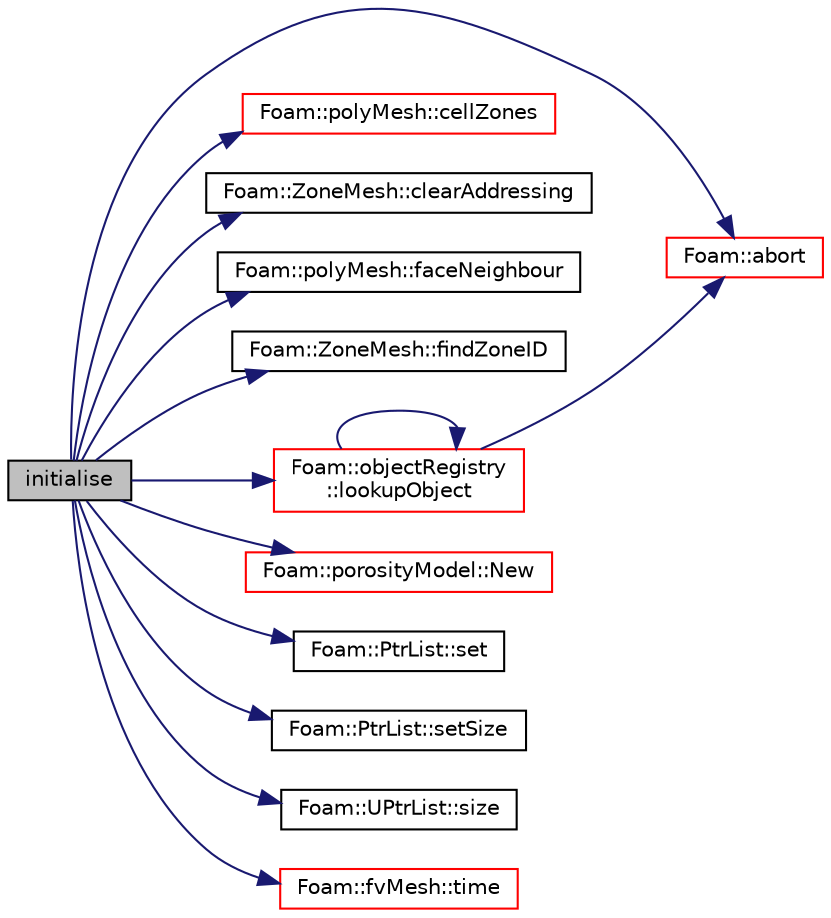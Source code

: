 digraph "initialise"
{
  bgcolor="transparent";
  edge [fontname="Helvetica",fontsize="10",labelfontname="Helvetica",labelfontsize="10"];
  node [fontname="Helvetica",fontsize="10",shape=record];
  rankdir="LR";
  Node143 [label="initialise",height=0.2,width=0.4,color="black", fillcolor="grey75", style="filled", fontcolor="black"];
  Node143 -> Node144 [color="midnightblue",fontsize="10",style="solid",fontname="Helvetica"];
  Node144 [label="Foam::abort",height=0.2,width=0.4,color="red",URL="$a21851.html#a447107a607d03e417307c203fa5fb44b"];
  Node143 -> Node189 [color="midnightblue",fontsize="10",style="solid",fontname="Helvetica"];
  Node189 [label="Foam::polyMesh::cellZones",height=0.2,width=0.4,color="red",URL="$a28565.html#a935f422baa4405e3bb1d9e230b08f824",tooltip="Return cell zone mesh. "];
  Node143 -> Node192 [color="midnightblue",fontsize="10",style="solid",fontname="Helvetica"];
  Node192 [label="Foam::ZoneMesh::clearAddressing",height=0.2,width=0.4,color="black",URL="$a28677.html#aac1ee7169044dccb262b78097d6ab1a8",tooltip="Clear addressing. "];
  Node143 -> Node193 [color="midnightblue",fontsize="10",style="solid",fontname="Helvetica"];
  Node193 [label="Foam::polyMesh::faceNeighbour",height=0.2,width=0.4,color="black",URL="$a28565.html#a9fb57b52c700ed61f09ada65412d13e3",tooltip="Return face neighbour. "];
  Node143 -> Node194 [color="midnightblue",fontsize="10",style="solid",fontname="Helvetica"];
  Node194 [label="Foam::ZoneMesh::findZoneID",height=0.2,width=0.4,color="black",URL="$a28677.html#a13d1a124b375b062a1c226196db8b486",tooltip="Find zone index given a name. "];
  Node143 -> Node195 [color="midnightblue",fontsize="10",style="solid",fontname="Helvetica"];
  Node195 [label="Foam::objectRegistry\l::lookupObject",height=0.2,width=0.4,color="red",URL="$a27433.html#a8b49296f8410366342c524250612c2aa",tooltip="Lookup and return the object of the given Type. "];
  Node195 -> Node144 [color="midnightblue",fontsize="10",style="solid",fontname="Helvetica"];
  Node195 -> Node195 [color="midnightblue",fontsize="10",style="solid",fontname="Helvetica"];
  Node143 -> Node201 [color="midnightblue",fontsize="10",style="solid",fontname="Helvetica"];
  Node201 [label="Foam::porosityModel::New",height=0.2,width=0.4,color="red",URL="$a22701.html#a9a40a421957a170cd3957011d00952c1",tooltip="Selector. "];
  Node143 -> Node374 [color="midnightblue",fontsize="10",style="solid",fontname="Helvetica"];
  Node374 [label="Foam::PtrList::set",height=0.2,width=0.4,color="black",URL="$a27029.html#a2d4fe99e7a41d6359b3c1946995622a0",tooltip="Is element set. "];
  Node143 -> Node311 [color="midnightblue",fontsize="10",style="solid",fontname="Helvetica"];
  Node311 [label="Foam::PtrList::setSize",height=0.2,width=0.4,color="black",URL="$a27029.html#aedb985ffeaf1bdbfeccc2a8730405703",tooltip="Reset size of PtrList. If extending the PtrList, new entries are. "];
  Node143 -> Node451 [color="midnightblue",fontsize="10",style="solid",fontname="Helvetica"];
  Node451 [label="Foam::UPtrList::size",height=0.2,width=0.4,color="black",URL="$a27101.html#a47b3bf30da1eb3ab8076b5fbe00e0494",tooltip="Return the number of elements in the UPtrList. "];
  Node143 -> Node256 [color="midnightblue",fontsize="10",style="solid",fontname="Helvetica"];
  Node256 [label="Foam::fvMesh::time",height=0.2,width=0.4,color="red",URL="$a23593.html#a0d94096809fe3376b29a2a29ca11bb18",tooltip="Return the top-level database. "];
}

